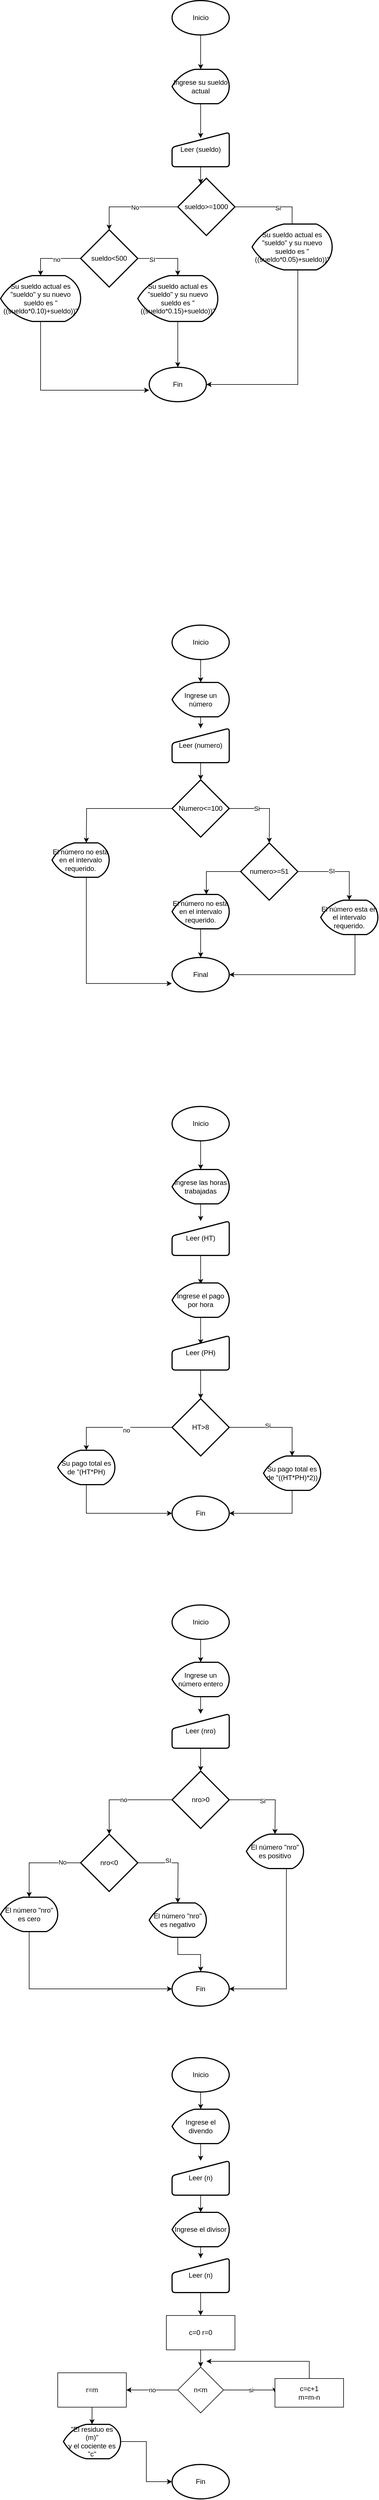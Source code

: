<mxfile version="14.4.2" type="github">
  <diagram id="C5RBs43oDa-KdzZeNtuy" name="Page-1">
    <mxGraphModel dx="1422" dy="794" grid="1" gridSize="10" guides="1" tooltips="1" connect="1" arrows="1" fold="1" page="1" pageScale="1" pageWidth="827" pageHeight="1169" math="0" shadow="0">
      <root>
        <mxCell id="WIyWlLk6GJQsqaUBKTNV-0" />
        <mxCell id="WIyWlLk6GJQsqaUBKTNV-1" parent="WIyWlLk6GJQsqaUBKTNV-0" />
        <mxCell id="yRCSWYa2opuFhmZ3E50P-2" style="edgeStyle=orthogonalEdgeStyle;rounded=0;orthogonalLoop=1;jettySize=auto;html=1;" parent="WIyWlLk6GJQsqaUBKTNV-1" source="yRCSWYa2opuFhmZ3E50P-1" edge="1">
          <mxGeometry relative="1" as="geometry">
            <mxPoint x="400" y="160" as="targetPoint" />
          </mxGeometry>
        </mxCell>
        <mxCell id="yRCSWYa2opuFhmZ3E50P-1" value="Inicio" style="strokeWidth=2;html=1;shape=mxgraph.flowchart.start_1;whiteSpace=wrap;" parent="WIyWlLk6GJQsqaUBKTNV-1" vertex="1">
          <mxGeometry x="350" y="40" width="100" height="60" as="geometry" />
        </mxCell>
        <mxCell id="yRCSWYa2opuFhmZ3E50P-4" style="edgeStyle=orthogonalEdgeStyle;rounded=0;orthogonalLoop=1;jettySize=auto;html=1;" parent="WIyWlLk6GJQsqaUBKTNV-1" source="yRCSWYa2opuFhmZ3E50P-3" edge="1">
          <mxGeometry relative="1" as="geometry">
            <mxPoint x="400" y="280" as="targetPoint" />
          </mxGeometry>
        </mxCell>
        <mxCell id="yRCSWYa2opuFhmZ3E50P-3" value="Ingrese su sueldo actual" style="strokeWidth=2;html=1;shape=mxgraph.flowchart.display;whiteSpace=wrap;" parent="WIyWlLk6GJQsqaUBKTNV-1" vertex="1">
          <mxGeometry x="350" y="160" width="100" height="60" as="geometry" />
        </mxCell>
        <mxCell id="yRCSWYa2opuFhmZ3E50P-6" style="edgeStyle=orthogonalEdgeStyle;rounded=0;orthogonalLoop=1;jettySize=auto;html=1;" parent="WIyWlLk6GJQsqaUBKTNV-1" source="yRCSWYa2opuFhmZ3E50P-5" edge="1">
          <mxGeometry relative="1" as="geometry">
            <mxPoint x="400" y="360" as="targetPoint" />
          </mxGeometry>
        </mxCell>
        <mxCell id="yRCSWYa2opuFhmZ3E50P-5" value="Leer (sueldo)" style="html=1;strokeWidth=2;shape=manualInput;whiteSpace=wrap;rounded=1;size=26;arcSize=11;" parent="WIyWlLk6GJQsqaUBKTNV-1" vertex="1">
          <mxGeometry x="350" y="270" width="100" height="60" as="geometry" />
        </mxCell>
        <mxCell id="yRCSWYa2opuFhmZ3E50P-10" style="edgeStyle=orthogonalEdgeStyle;rounded=0;orthogonalLoop=1;jettySize=auto;html=1;exitX=1;exitY=0.5;exitDx=0;exitDy=0;exitPerimeter=0;" parent="WIyWlLk6GJQsqaUBKTNV-1" source="yRCSWYa2opuFhmZ3E50P-7" edge="1">
          <mxGeometry relative="1" as="geometry">
            <mxPoint x="560" y="440" as="targetPoint" />
            <Array as="points">
              <mxPoint x="560" y="400" />
              <mxPoint x="560" y="440" />
            </Array>
          </mxGeometry>
        </mxCell>
        <mxCell id="yRCSWYa2opuFhmZ3E50P-12" value="Si" style="edgeLabel;html=1;align=center;verticalAlign=middle;resizable=0;points=[];" parent="yRCSWYa2opuFhmZ3E50P-10" vertex="1" connectable="0">
          <mxGeometry x="0.071" y="-2" relative="1" as="geometry">
            <mxPoint as="offset" />
          </mxGeometry>
        </mxCell>
        <mxCell id="yRCSWYa2opuFhmZ3E50P-13" style="edgeStyle=orthogonalEdgeStyle;rounded=0;orthogonalLoop=1;jettySize=auto;html=1;exitX=0;exitY=0.5;exitDx=0;exitDy=0;exitPerimeter=0;" parent="WIyWlLk6GJQsqaUBKTNV-1" source="yRCSWYa2opuFhmZ3E50P-7" edge="1">
          <mxGeometry relative="1" as="geometry">
            <mxPoint x="240" y="440" as="targetPoint" />
            <Array as="points">
              <mxPoint x="240" y="400" />
            </Array>
          </mxGeometry>
        </mxCell>
        <mxCell id="yRCSWYa2opuFhmZ3E50P-14" value="No" style="edgeLabel;html=1;align=center;verticalAlign=middle;resizable=0;points=[];" parent="yRCSWYa2opuFhmZ3E50P-13" vertex="1" connectable="0">
          <mxGeometry x="-0.062" y="1" relative="1" as="geometry">
            <mxPoint as="offset" />
          </mxGeometry>
        </mxCell>
        <mxCell id="yRCSWYa2opuFhmZ3E50P-7" value="sueldo&amp;gt;=1000" style="strokeWidth=2;html=1;shape=mxgraph.flowchart.decision;whiteSpace=wrap;" parent="WIyWlLk6GJQsqaUBKTNV-1" vertex="1">
          <mxGeometry x="360" y="350" width="100" height="100" as="geometry" />
        </mxCell>
        <mxCell id="yRCSWYa2opuFhmZ3E50P-22" style="edgeStyle=orthogonalEdgeStyle;rounded=0;orthogonalLoop=1;jettySize=auto;html=1;entryX=1;entryY=0.5;entryDx=0;entryDy=0;entryPerimeter=0;" parent="WIyWlLk6GJQsqaUBKTNV-1" source="yRCSWYa2opuFhmZ3E50P-11" target="yRCSWYa2opuFhmZ3E50P-23" edge="1">
          <mxGeometry relative="1" as="geometry">
            <mxPoint x="440" y="720" as="targetPoint" />
            <Array as="points">
              <mxPoint x="570" y="710" />
            </Array>
          </mxGeometry>
        </mxCell>
        <mxCell id="yRCSWYa2opuFhmZ3E50P-11" value="Su sueldo actual es &quot;sueldo&quot; y su nuevo sueldo es &quot;((sueldo*0.05)+sueldo))&quot;" style="strokeWidth=2;html=1;shape=mxgraph.flowchart.display;whiteSpace=wrap;" parent="WIyWlLk6GJQsqaUBKTNV-1" vertex="1">
          <mxGeometry x="490" y="430" width="140" height="80" as="geometry" />
        </mxCell>
        <mxCell id="yRCSWYa2opuFhmZ3E50P-16" style="edgeStyle=orthogonalEdgeStyle;rounded=0;orthogonalLoop=1;jettySize=auto;html=1;exitX=1;exitY=0.5;exitDx=0;exitDy=0;exitPerimeter=0;" parent="WIyWlLk6GJQsqaUBKTNV-1" source="yRCSWYa2opuFhmZ3E50P-15" edge="1">
          <mxGeometry relative="1" as="geometry">
            <mxPoint x="360" y="520" as="targetPoint" />
            <Array as="points">
              <mxPoint x="360" y="490" />
            </Array>
          </mxGeometry>
        </mxCell>
        <mxCell id="yRCSWYa2opuFhmZ3E50P-18" value="SI" style="edgeLabel;html=1;align=center;verticalAlign=middle;resizable=0;points=[];" parent="yRCSWYa2opuFhmZ3E50P-16" vertex="1" connectable="0">
          <mxGeometry x="-0.5" y="-2" relative="1" as="geometry">
            <mxPoint as="offset" />
          </mxGeometry>
        </mxCell>
        <mxCell id="yRCSWYa2opuFhmZ3E50P-19" style="edgeStyle=orthogonalEdgeStyle;rounded=0;orthogonalLoop=1;jettySize=auto;html=1;" parent="WIyWlLk6GJQsqaUBKTNV-1" source="yRCSWYa2opuFhmZ3E50P-15" edge="1">
          <mxGeometry relative="1" as="geometry">
            <mxPoint x="120" y="520" as="targetPoint" />
            <Array as="points">
              <mxPoint x="150" y="490" />
              <mxPoint x="150" y="490" />
            </Array>
          </mxGeometry>
        </mxCell>
        <mxCell id="yRCSWYa2opuFhmZ3E50P-20" value="no" style="edgeLabel;html=1;align=center;verticalAlign=middle;resizable=0;points=[];" parent="yRCSWYa2opuFhmZ3E50P-19" vertex="1" connectable="0">
          <mxGeometry x="-0.16" y="2" relative="1" as="geometry">
            <mxPoint as="offset" />
          </mxGeometry>
        </mxCell>
        <mxCell id="yRCSWYa2opuFhmZ3E50P-15" value="sueldo&amp;lt;500" style="strokeWidth=2;html=1;shape=mxgraph.flowchart.decision;whiteSpace=wrap;" parent="WIyWlLk6GJQsqaUBKTNV-1" vertex="1">
          <mxGeometry x="190" y="440" width="100" height="100" as="geometry" />
        </mxCell>
        <mxCell id="yRCSWYa2opuFhmZ3E50P-24" style="edgeStyle=orthogonalEdgeStyle;rounded=0;orthogonalLoop=1;jettySize=auto;html=1;exitX=0.5;exitY=1;exitDx=0;exitDy=0;exitPerimeter=0;entryX=0.5;entryY=0;entryDx=0;entryDy=0;entryPerimeter=0;" parent="WIyWlLk6GJQsqaUBKTNV-1" source="yRCSWYa2opuFhmZ3E50P-17" target="yRCSWYa2opuFhmZ3E50P-23" edge="1">
          <mxGeometry relative="1" as="geometry" />
        </mxCell>
        <mxCell id="yRCSWYa2opuFhmZ3E50P-17" value="Su sueldo actual es &quot;sueldo&quot; y su nuevo sueldo es &quot;((sueldo*0.15)+sueldo))&quot;" style="strokeWidth=2;html=1;shape=mxgraph.flowchart.display;whiteSpace=wrap;" parent="WIyWlLk6GJQsqaUBKTNV-1" vertex="1">
          <mxGeometry x="290" y="520" width="140" height="80" as="geometry" />
        </mxCell>
        <mxCell id="yRCSWYa2opuFhmZ3E50P-25" style="edgeStyle=orthogonalEdgeStyle;rounded=0;orthogonalLoop=1;jettySize=auto;html=1;entryX=0;entryY=0.667;entryDx=0;entryDy=0;entryPerimeter=0;" parent="WIyWlLk6GJQsqaUBKTNV-1" source="yRCSWYa2opuFhmZ3E50P-21" target="yRCSWYa2opuFhmZ3E50P-23" edge="1">
          <mxGeometry relative="1" as="geometry">
            <mxPoint x="120" y="730" as="targetPoint" />
            <Array as="points">
              <mxPoint x="120" y="720" />
            </Array>
          </mxGeometry>
        </mxCell>
        <mxCell id="yRCSWYa2opuFhmZ3E50P-21" value="Su sueldo actual es &quot;sueldo&quot; y su nuevo sueldo es &quot;((sueldo*0.10)+sueldo))&quot;" style="strokeWidth=2;html=1;shape=mxgraph.flowchart.display;whiteSpace=wrap;" parent="WIyWlLk6GJQsqaUBKTNV-1" vertex="1">
          <mxGeometry x="50" y="520" width="140" height="80" as="geometry" />
        </mxCell>
        <mxCell id="yRCSWYa2opuFhmZ3E50P-23" value="Fin" style="strokeWidth=2;html=1;shape=mxgraph.flowchart.start_1;whiteSpace=wrap;" parent="WIyWlLk6GJQsqaUBKTNV-1" vertex="1">
          <mxGeometry x="310" y="680" width="100" height="60" as="geometry" />
        </mxCell>
        <mxCell id="yRCSWYa2opuFhmZ3E50P-28" style="edgeStyle=orthogonalEdgeStyle;rounded=0;orthogonalLoop=1;jettySize=auto;html=1;entryX=0.5;entryY=0;entryDx=0;entryDy=0;entryPerimeter=0;" parent="WIyWlLk6GJQsqaUBKTNV-1" source="yRCSWYa2opuFhmZ3E50P-26" target="yRCSWYa2opuFhmZ3E50P-27" edge="1">
          <mxGeometry relative="1" as="geometry" />
        </mxCell>
        <mxCell id="yRCSWYa2opuFhmZ3E50P-26" value="Inicio" style="strokeWidth=2;html=1;shape=mxgraph.flowchart.start_1;whiteSpace=wrap;" parent="WIyWlLk6GJQsqaUBKTNV-1" vertex="1">
          <mxGeometry x="350" y="1130" width="100" height="60" as="geometry" />
        </mxCell>
        <mxCell id="yRCSWYa2opuFhmZ3E50P-31" style="edgeStyle=orthogonalEdgeStyle;rounded=0;orthogonalLoop=1;jettySize=auto;html=1;" parent="WIyWlLk6GJQsqaUBKTNV-1" source="yRCSWYa2opuFhmZ3E50P-27" target="yRCSWYa2opuFhmZ3E50P-29" edge="1">
          <mxGeometry relative="1" as="geometry" />
        </mxCell>
        <mxCell id="yRCSWYa2opuFhmZ3E50P-27" value="Ingrese un número" style="strokeWidth=2;html=1;shape=mxgraph.flowchart.display;whiteSpace=wrap;" parent="WIyWlLk6GJQsqaUBKTNV-1" vertex="1">
          <mxGeometry x="350" y="1230" width="100" height="60" as="geometry" />
        </mxCell>
        <mxCell id="yRCSWYa2opuFhmZ3E50P-32" style="edgeStyle=orthogonalEdgeStyle;rounded=0;orthogonalLoop=1;jettySize=auto;html=1;" parent="WIyWlLk6GJQsqaUBKTNV-1" source="yRCSWYa2opuFhmZ3E50P-29" edge="1">
          <mxGeometry relative="1" as="geometry">
            <mxPoint x="400" y="1400" as="targetPoint" />
          </mxGeometry>
        </mxCell>
        <mxCell id="yRCSWYa2opuFhmZ3E50P-29" value="Leer (numero)" style="html=1;strokeWidth=2;shape=manualInput;whiteSpace=wrap;rounded=1;size=26;arcSize=11;" parent="WIyWlLk6GJQsqaUBKTNV-1" vertex="1">
          <mxGeometry x="350" y="1310" width="100" height="60" as="geometry" />
        </mxCell>
        <mxCell id="yRCSWYa2opuFhmZ3E50P-34" style="edgeStyle=orthogonalEdgeStyle;rounded=0;orthogonalLoop=1;jettySize=auto;html=1;exitX=1;exitY=0.5;exitDx=0;exitDy=0;exitPerimeter=0;" parent="WIyWlLk6GJQsqaUBKTNV-1" source="yRCSWYa2opuFhmZ3E50P-33" edge="1">
          <mxGeometry relative="1" as="geometry">
            <mxPoint x="520" y="1510" as="targetPoint" />
          </mxGeometry>
        </mxCell>
        <mxCell id="yRCSWYa2opuFhmZ3E50P-37" value="Si" style="edgeLabel;html=1;align=center;verticalAlign=middle;resizable=0;points=[];" parent="yRCSWYa2opuFhmZ3E50P-34" vertex="1" connectable="0">
          <mxGeometry x="-0.286" relative="1" as="geometry">
            <mxPoint x="1" as="offset" />
          </mxGeometry>
        </mxCell>
        <mxCell id="yRCSWYa2opuFhmZ3E50P-40" style="edgeStyle=orthogonalEdgeStyle;rounded=0;orthogonalLoop=1;jettySize=auto;html=1;" parent="WIyWlLk6GJQsqaUBKTNV-1" source="yRCSWYa2opuFhmZ3E50P-33" edge="1">
          <mxGeometry relative="1" as="geometry">
            <mxPoint x="200" y="1510" as="targetPoint" />
          </mxGeometry>
        </mxCell>
        <mxCell id="yRCSWYa2opuFhmZ3E50P-33" value="Numero&amp;lt;=100" style="strokeWidth=2;html=1;shape=mxgraph.flowchart.decision;whiteSpace=wrap;" parent="WIyWlLk6GJQsqaUBKTNV-1" vertex="1">
          <mxGeometry x="350" y="1400" width="100" height="100" as="geometry" />
        </mxCell>
        <mxCell id="yRCSWYa2opuFhmZ3E50P-38" style="edgeStyle=orthogonalEdgeStyle;rounded=0;orthogonalLoop=1;jettySize=auto;html=1;" parent="WIyWlLk6GJQsqaUBKTNV-1" source="yRCSWYa2opuFhmZ3E50P-36" edge="1">
          <mxGeometry relative="1" as="geometry">
            <mxPoint x="660" y="1610" as="targetPoint" />
            <Array as="points">
              <mxPoint x="660" y="1560" />
            </Array>
          </mxGeometry>
        </mxCell>
        <mxCell id="yRCSWYa2opuFhmZ3E50P-42" value="SI" style="edgeLabel;html=1;align=center;verticalAlign=middle;resizable=0;points=[];" parent="yRCSWYa2opuFhmZ3E50P-38" vertex="1" connectable="0">
          <mxGeometry x="-0.169" y="1" relative="1" as="geometry">
            <mxPoint x="1" as="offset" />
          </mxGeometry>
        </mxCell>
        <mxCell id="yRCSWYa2opuFhmZ3E50P-39" style="edgeStyle=orthogonalEdgeStyle;rounded=0;orthogonalLoop=1;jettySize=auto;html=1;" parent="WIyWlLk6GJQsqaUBKTNV-1" source="yRCSWYa2opuFhmZ3E50P-36" edge="1">
          <mxGeometry relative="1" as="geometry">
            <mxPoint x="410" y="1600" as="targetPoint" />
            <Array as="points">
              <mxPoint x="410" y="1560" />
            </Array>
          </mxGeometry>
        </mxCell>
        <mxCell id="yRCSWYa2opuFhmZ3E50P-36" value="numero&amp;gt;=51" style="strokeWidth=2;html=1;shape=mxgraph.flowchart.decision;whiteSpace=wrap;direction=south;" parent="WIyWlLk6GJQsqaUBKTNV-1" vertex="1">
          <mxGeometry x="470" y="1510" width="100" height="100" as="geometry" />
        </mxCell>
        <mxCell id="yRCSWYa2opuFhmZ3E50P-46" style="edgeStyle=orthogonalEdgeStyle;rounded=0;orthogonalLoop=1;jettySize=auto;html=1;entryX=-0.006;entryY=0.757;entryDx=0;entryDy=0;entryPerimeter=0;" parent="WIyWlLk6GJQsqaUBKTNV-1" source="yRCSWYa2opuFhmZ3E50P-41" target="yRCSWYa2opuFhmZ3E50P-45" edge="1">
          <mxGeometry relative="1" as="geometry">
            <Array as="points">
              <mxPoint x="200" y="1755" />
            </Array>
          </mxGeometry>
        </mxCell>
        <mxCell id="yRCSWYa2opuFhmZ3E50P-41" value="El número no esta en el intervalo requerido." style="strokeWidth=2;html=1;shape=mxgraph.flowchart.display;whiteSpace=wrap;" parent="WIyWlLk6GJQsqaUBKTNV-1" vertex="1">
          <mxGeometry x="140" y="1510" width="100" height="60" as="geometry" />
        </mxCell>
        <mxCell id="yRCSWYa2opuFhmZ3E50P-47" style="edgeStyle=orthogonalEdgeStyle;rounded=0;orthogonalLoop=1;jettySize=auto;html=1;entryX=0.5;entryY=0;entryDx=0;entryDy=0;entryPerimeter=0;" parent="WIyWlLk6GJQsqaUBKTNV-1" source="yRCSWYa2opuFhmZ3E50P-43" target="yRCSWYa2opuFhmZ3E50P-45" edge="1">
          <mxGeometry relative="1" as="geometry" />
        </mxCell>
        <mxCell id="yRCSWYa2opuFhmZ3E50P-43" value="El número no esta en el intervalo requerido." style="strokeWidth=2;html=1;shape=mxgraph.flowchart.display;whiteSpace=wrap;" parent="WIyWlLk6GJQsqaUBKTNV-1" vertex="1">
          <mxGeometry x="350" y="1600" width="100" height="60" as="geometry" />
        </mxCell>
        <mxCell id="yRCSWYa2opuFhmZ3E50P-48" style="edgeStyle=orthogonalEdgeStyle;rounded=0;orthogonalLoop=1;jettySize=auto;html=1;entryX=1;entryY=0.5;entryDx=0;entryDy=0;entryPerimeter=0;" parent="WIyWlLk6GJQsqaUBKTNV-1" source="yRCSWYa2opuFhmZ3E50P-44" target="yRCSWYa2opuFhmZ3E50P-45" edge="1">
          <mxGeometry relative="1" as="geometry">
            <mxPoint x="660" y="1770" as="targetPoint" />
            <Array as="points">
              <mxPoint x="670" y="1740" />
            </Array>
          </mxGeometry>
        </mxCell>
        <mxCell id="yRCSWYa2opuFhmZ3E50P-44" value="El número esta en el intervalo requerido." style="strokeWidth=2;html=1;shape=mxgraph.flowchart.display;whiteSpace=wrap;" parent="WIyWlLk6GJQsqaUBKTNV-1" vertex="1">
          <mxGeometry x="610" y="1610" width="100" height="60" as="geometry" />
        </mxCell>
        <mxCell id="yRCSWYa2opuFhmZ3E50P-45" value="Final&lt;br&gt;" style="strokeWidth=2;html=1;shape=mxgraph.flowchart.start_1;whiteSpace=wrap;" parent="WIyWlLk6GJQsqaUBKTNV-1" vertex="1">
          <mxGeometry x="350" y="1710" width="100" height="60" as="geometry" />
        </mxCell>
        <mxCell id="yRCSWYa2opuFhmZ3E50P-50" style="edgeStyle=orthogonalEdgeStyle;rounded=0;orthogonalLoop=1;jettySize=auto;html=1;" parent="WIyWlLk6GJQsqaUBKTNV-1" source="yRCSWYa2opuFhmZ3E50P-49" edge="1">
          <mxGeometry relative="1" as="geometry">
            <mxPoint x="400" y="2080" as="targetPoint" />
          </mxGeometry>
        </mxCell>
        <mxCell id="yRCSWYa2opuFhmZ3E50P-49" value="Inicio" style="strokeWidth=2;html=1;shape=mxgraph.flowchart.start_1;whiteSpace=wrap;" parent="WIyWlLk6GJQsqaUBKTNV-1" vertex="1">
          <mxGeometry x="350" y="1970" width="100" height="60" as="geometry" />
        </mxCell>
        <mxCell id="yRCSWYa2opuFhmZ3E50P-53" style="edgeStyle=orthogonalEdgeStyle;rounded=0;orthogonalLoop=1;jettySize=auto;html=1;" parent="WIyWlLk6GJQsqaUBKTNV-1" source="yRCSWYa2opuFhmZ3E50P-51" target="yRCSWYa2opuFhmZ3E50P-52" edge="1">
          <mxGeometry relative="1" as="geometry" />
        </mxCell>
        <mxCell id="yRCSWYa2opuFhmZ3E50P-51" value="Ingrese las horas trabajadas" style="strokeWidth=2;html=1;shape=mxgraph.flowchart.display;whiteSpace=wrap;" parent="WIyWlLk6GJQsqaUBKTNV-1" vertex="1">
          <mxGeometry x="350" y="2080" width="100" height="60" as="geometry" />
        </mxCell>
        <mxCell id="yRCSWYa2opuFhmZ3E50P-55" style="edgeStyle=orthogonalEdgeStyle;rounded=0;orthogonalLoop=1;jettySize=auto;html=1;" parent="WIyWlLk6GJQsqaUBKTNV-1" source="yRCSWYa2opuFhmZ3E50P-52" edge="1">
          <mxGeometry relative="1" as="geometry">
            <mxPoint x="400" y="2280" as="targetPoint" />
          </mxGeometry>
        </mxCell>
        <mxCell id="yRCSWYa2opuFhmZ3E50P-52" value="Leer (HT)" style="html=1;strokeWidth=2;shape=manualInput;whiteSpace=wrap;rounded=1;size=26;arcSize=11;" parent="WIyWlLk6GJQsqaUBKTNV-1" vertex="1">
          <mxGeometry x="350" y="2170" width="100" height="60" as="geometry" />
        </mxCell>
        <mxCell id="yRCSWYa2opuFhmZ3E50P-64" style="edgeStyle=orthogonalEdgeStyle;rounded=0;orthogonalLoop=1;jettySize=auto;html=1;entryX=0.5;entryY=0;entryDx=0;entryDy=0;entryPerimeter=0;" parent="WIyWlLk6GJQsqaUBKTNV-1" source="yRCSWYa2opuFhmZ3E50P-54" target="yRCSWYa2opuFhmZ3E50P-59" edge="1">
          <mxGeometry relative="1" as="geometry">
            <Array as="points">
              <mxPoint x="560" y="2530" />
            </Array>
          </mxGeometry>
        </mxCell>
        <mxCell id="yRCSWYa2opuFhmZ3E50P-65" value="Si" style="edgeLabel;html=1;align=center;verticalAlign=middle;resizable=0;points=[];" parent="yRCSWYa2opuFhmZ3E50P-64" vertex="1" connectable="0">
          <mxGeometry x="-0.163" y="3" relative="1" as="geometry">
            <mxPoint as="offset" />
          </mxGeometry>
        </mxCell>
        <mxCell id="yRCSWYa2opuFhmZ3E50P-66" style="edgeStyle=orthogonalEdgeStyle;rounded=0;orthogonalLoop=1;jettySize=auto;html=1;" parent="WIyWlLk6GJQsqaUBKTNV-1" source="yRCSWYa2opuFhmZ3E50P-54" edge="1">
          <mxGeometry relative="1" as="geometry">
            <mxPoint x="200" y="2570" as="targetPoint" />
            <Array as="points">
              <mxPoint x="200" y="2530" />
            </Array>
          </mxGeometry>
        </mxCell>
        <mxCell id="yRCSWYa2opuFhmZ3E50P-67" value="no" style="edgeLabel;html=1;align=center;verticalAlign=middle;resizable=0;points=[];" parent="yRCSWYa2opuFhmZ3E50P-66" vertex="1" connectable="0">
          <mxGeometry x="-0.154" y="5" relative="1" as="geometry">
            <mxPoint as="offset" />
          </mxGeometry>
        </mxCell>
        <mxCell id="yRCSWYa2opuFhmZ3E50P-54" value="HT&amp;gt;8" style="strokeWidth=2;html=1;shape=mxgraph.flowchart.decision;whiteSpace=wrap;" parent="WIyWlLk6GJQsqaUBKTNV-1" vertex="1">
          <mxGeometry x="350" y="2480" width="100" height="100" as="geometry" />
        </mxCell>
        <mxCell id="yRCSWYa2opuFhmZ3E50P-71" style="edgeStyle=orthogonalEdgeStyle;rounded=0;orthogonalLoop=1;jettySize=auto;html=1;entryX=1;entryY=0.5;entryDx=0;entryDy=0;entryPerimeter=0;" parent="WIyWlLk6GJQsqaUBKTNV-1" source="yRCSWYa2opuFhmZ3E50P-59" target="yRCSWYa2opuFhmZ3E50P-69" edge="1">
          <mxGeometry relative="1" as="geometry">
            <Array as="points">
              <mxPoint x="560" y="2680" />
            </Array>
          </mxGeometry>
        </mxCell>
        <mxCell id="yRCSWYa2opuFhmZ3E50P-59" value="Su pago total es de &quot;((HT*PH)*2))" style="strokeWidth=2;html=1;shape=mxgraph.flowchart.display;whiteSpace=wrap;" parent="WIyWlLk6GJQsqaUBKTNV-1" vertex="1">
          <mxGeometry x="510" y="2580" width="100" height="60" as="geometry" />
        </mxCell>
        <mxCell id="yRCSWYa2opuFhmZ3E50P-62" style="edgeStyle=orthogonalEdgeStyle;rounded=0;orthogonalLoop=1;jettySize=auto;html=1;entryX=0.5;entryY=0.25;entryDx=0;entryDy=0;entryPerimeter=0;" parent="WIyWlLk6GJQsqaUBKTNV-1" source="yRCSWYa2opuFhmZ3E50P-60" target="yRCSWYa2opuFhmZ3E50P-61" edge="1">
          <mxGeometry relative="1" as="geometry" />
        </mxCell>
        <mxCell id="yRCSWYa2opuFhmZ3E50P-60" value="Ingrese el pago por hora" style="strokeWidth=2;html=1;shape=mxgraph.flowchart.display;whiteSpace=wrap;" parent="WIyWlLk6GJQsqaUBKTNV-1" vertex="1">
          <mxGeometry x="350" y="2278" width="100" height="60" as="geometry" />
        </mxCell>
        <mxCell id="yRCSWYa2opuFhmZ3E50P-63" style="edgeStyle=orthogonalEdgeStyle;rounded=0;orthogonalLoop=1;jettySize=auto;html=1;entryX=0.5;entryY=0;entryDx=0;entryDy=0;entryPerimeter=0;" parent="WIyWlLk6GJQsqaUBKTNV-1" source="yRCSWYa2opuFhmZ3E50P-61" target="yRCSWYa2opuFhmZ3E50P-54" edge="1">
          <mxGeometry relative="1" as="geometry" />
        </mxCell>
        <mxCell id="yRCSWYa2opuFhmZ3E50P-61" value="Leer (PH)" style="html=1;strokeWidth=2;shape=manualInput;whiteSpace=wrap;rounded=1;size=26;arcSize=11;" parent="WIyWlLk6GJQsqaUBKTNV-1" vertex="1">
          <mxGeometry x="350" y="2370" width="100" height="60" as="geometry" />
        </mxCell>
        <mxCell id="yRCSWYa2opuFhmZ3E50P-70" style="edgeStyle=orthogonalEdgeStyle;rounded=0;orthogonalLoop=1;jettySize=auto;html=1;entryX=0;entryY=0.5;entryDx=0;entryDy=0;entryPerimeter=0;" parent="WIyWlLk6GJQsqaUBKTNV-1" source="yRCSWYa2opuFhmZ3E50P-68" target="yRCSWYa2opuFhmZ3E50P-69" edge="1">
          <mxGeometry relative="1" as="geometry">
            <Array as="points">
              <mxPoint x="200" y="2680" />
            </Array>
          </mxGeometry>
        </mxCell>
        <mxCell id="yRCSWYa2opuFhmZ3E50P-68" value="Su pago total es de &quot;(HT*PH)" style="strokeWidth=2;html=1;shape=mxgraph.flowchart.display;whiteSpace=wrap;" parent="WIyWlLk6GJQsqaUBKTNV-1" vertex="1">
          <mxGeometry x="150" y="2570" width="100" height="60" as="geometry" />
        </mxCell>
        <mxCell id="yRCSWYa2opuFhmZ3E50P-69" value="Fin" style="strokeWidth=2;html=1;shape=mxgraph.flowchart.start_1;whiteSpace=wrap;" parent="WIyWlLk6GJQsqaUBKTNV-1" vertex="1">
          <mxGeometry x="350" y="2650" width="100" height="60" as="geometry" />
        </mxCell>
        <mxCell id="-xz1kSJmLPv7WIBnpQw2-2" style="edgeStyle=orthogonalEdgeStyle;rounded=0;orthogonalLoop=1;jettySize=auto;html=1;" parent="WIyWlLk6GJQsqaUBKTNV-1" source="-xz1kSJmLPv7WIBnpQw2-0" edge="1">
          <mxGeometry relative="1" as="geometry">
            <mxPoint x="400" y="2940" as="targetPoint" />
          </mxGeometry>
        </mxCell>
        <mxCell id="-xz1kSJmLPv7WIBnpQw2-0" value="Inicio" style="strokeWidth=2;html=1;shape=mxgraph.flowchart.start_1;whiteSpace=wrap;" parent="WIyWlLk6GJQsqaUBKTNV-1" vertex="1">
          <mxGeometry x="350" y="2840" width="100" height="60" as="geometry" />
        </mxCell>
        <mxCell id="-xz1kSJmLPv7WIBnpQw2-4" style="edgeStyle=orthogonalEdgeStyle;rounded=0;orthogonalLoop=1;jettySize=auto;html=1;" parent="WIyWlLk6GJQsqaUBKTNV-1" source="-xz1kSJmLPv7WIBnpQw2-1" target="-xz1kSJmLPv7WIBnpQw2-3" edge="1">
          <mxGeometry relative="1" as="geometry" />
        </mxCell>
        <mxCell id="-xz1kSJmLPv7WIBnpQw2-1" value="Ingrese un número entero" style="strokeWidth=2;html=1;shape=mxgraph.flowchart.display;whiteSpace=wrap;" parent="WIyWlLk6GJQsqaUBKTNV-1" vertex="1">
          <mxGeometry x="350" y="2940" width="100" height="60" as="geometry" />
        </mxCell>
        <mxCell id="-xz1kSJmLPv7WIBnpQw2-5" style="edgeStyle=orthogonalEdgeStyle;rounded=0;orthogonalLoop=1;jettySize=auto;html=1;" parent="WIyWlLk6GJQsqaUBKTNV-1" source="-xz1kSJmLPv7WIBnpQw2-3" edge="1">
          <mxGeometry relative="1" as="geometry">
            <mxPoint x="400" y="3130" as="targetPoint" />
          </mxGeometry>
        </mxCell>
        <mxCell id="-xz1kSJmLPv7WIBnpQw2-3" value="Leer (nro)" style="html=1;strokeWidth=2;shape=manualInput;whiteSpace=wrap;rounded=1;size=26;arcSize=11;" parent="WIyWlLk6GJQsqaUBKTNV-1" vertex="1">
          <mxGeometry x="350" y="3030" width="100" height="60" as="geometry" />
        </mxCell>
        <mxCell id="-xz1kSJmLPv7WIBnpQw2-7" style="edgeStyle=orthogonalEdgeStyle;rounded=0;orthogonalLoop=1;jettySize=auto;html=1;" parent="WIyWlLk6GJQsqaUBKTNV-1" source="-xz1kSJmLPv7WIBnpQw2-6" edge="1">
          <mxGeometry relative="1" as="geometry">
            <mxPoint x="530" y="3240" as="targetPoint" />
          </mxGeometry>
        </mxCell>
        <mxCell id="-xz1kSJmLPv7WIBnpQw2-11" value="Si" style="edgeLabel;html=1;align=center;verticalAlign=middle;resizable=0;points=[];" parent="-xz1kSJmLPv7WIBnpQw2-7" vertex="1" connectable="0">
          <mxGeometry x="-0.171" y="-2" relative="1" as="geometry">
            <mxPoint as="offset" />
          </mxGeometry>
        </mxCell>
        <mxCell id="-xz1kSJmLPv7WIBnpQw2-9" value="no" style="edgeStyle=orthogonalEdgeStyle;rounded=0;orthogonalLoop=1;jettySize=auto;html=1;" parent="WIyWlLk6GJQsqaUBKTNV-1" source="-xz1kSJmLPv7WIBnpQw2-6" edge="1">
          <mxGeometry relative="1" as="geometry">
            <mxPoint x="240" y="3240" as="targetPoint" />
            <Array as="points">
              <mxPoint x="240" y="3180" />
            </Array>
          </mxGeometry>
        </mxCell>
        <mxCell id="-xz1kSJmLPv7WIBnpQw2-6" value="nro&amp;gt;0" style="strokeWidth=2;html=1;shape=mxgraph.flowchart.decision;whiteSpace=wrap;" parent="WIyWlLk6GJQsqaUBKTNV-1" vertex="1">
          <mxGeometry x="350" y="3130" width="100" height="100" as="geometry" />
        </mxCell>
        <mxCell id="-xz1kSJmLPv7WIBnpQw2-21" style="edgeStyle=orthogonalEdgeStyle;rounded=0;orthogonalLoop=1;jettySize=auto;html=1;entryX=1;entryY=0.5;entryDx=0;entryDy=0;entryPerimeter=0;" parent="WIyWlLk6GJQsqaUBKTNV-1" source="-xz1kSJmLPv7WIBnpQw2-8" target="-xz1kSJmLPv7WIBnpQw2-18" edge="1">
          <mxGeometry relative="1" as="geometry">
            <Array as="points">
              <mxPoint x="550" y="3510" />
            </Array>
          </mxGeometry>
        </mxCell>
        <mxCell id="-xz1kSJmLPv7WIBnpQw2-8" value="El número &quot;nro&quot; es positivo" style="strokeWidth=2;html=1;shape=mxgraph.flowchart.display;whiteSpace=wrap;" parent="WIyWlLk6GJQsqaUBKTNV-1" vertex="1">
          <mxGeometry x="480" y="3240" width="100" height="60" as="geometry" />
        </mxCell>
        <mxCell id="-xz1kSJmLPv7WIBnpQw2-14" style="edgeStyle=orthogonalEdgeStyle;rounded=0;orthogonalLoop=1;jettySize=auto;html=1;" parent="WIyWlLk6GJQsqaUBKTNV-1" source="-xz1kSJmLPv7WIBnpQw2-13" edge="1">
          <mxGeometry relative="1" as="geometry">
            <mxPoint x="100" y="3350" as="targetPoint" />
            <Array as="points">
              <mxPoint x="100" y="3290" />
              <mxPoint x="100" y="3350" />
            </Array>
          </mxGeometry>
        </mxCell>
        <mxCell id="-xz1kSJmLPv7WIBnpQw2-23" value="No" style="edgeLabel;html=1;align=center;verticalAlign=middle;resizable=0;points=[];" parent="-xz1kSJmLPv7WIBnpQw2-14" vertex="1" connectable="0">
          <mxGeometry x="-0.573" y="-1" relative="1" as="geometry">
            <mxPoint as="offset" />
          </mxGeometry>
        </mxCell>
        <mxCell id="-xz1kSJmLPv7WIBnpQw2-15" style="edgeStyle=orthogonalEdgeStyle;rounded=0;orthogonalLoop=1;jettySize=auto;html=1;exitX=1;exitY=0.5;exitDx=0;exitDy=0;exitPerimeter=0;" parent="WIyWlLk6GJQsqaUBKTNV-1" source="-xz1kSJmLPv7WIBnpQw2-13" edge="1">
          <mxGeometry relative="1" as="geometry">
            <mxPoint x="360" y="3360" as="targetPoint" />
          </mxGeometry>
        </mxCell>
        <mxCell id="-xz1kSJmLPv7WIBnpQw2-22" value="SI" style="edgeLabel;html=1;align=center;verticalAlign=middle;resizable=0;points=[];" parent="-xz1kSJmLPv7WIBnpQw2-15" vertex="1" connectable="0">
          <mxGeometry x="-0.243" y="4" relative="1" as="geometry">
            <mxPoint as="offset" />
          </mxGeometry>
        </mxCell>
        <mxCell id="-xz1kSJmLPv7WIBnpQw2-13" value="nro&amp;lt;0" style="strokeWidth=2;html=1;shape=mxgraph.flowchart.decision;whiteSpace=wrap;" parent="WIyWlLk6GJQsqaUBKTNV-1" vertex="1">
          <mxGeometry x="190" y="3240" width="100" height="100" as="geometry" />
        </mxCell>
        <mxCell id="-xz1kSJmLPv7WIBnpQw2-20" style="edgeStyle=orthogonalEdgeStyle;rounded=0;orthogonalLoop=1;jettySize=auto;html=1;entryX=0.5;entryY=0;entryDx=0;entryDy=0;entryPerimeter=0;" parent="WIyWlLk6GJQsqaUBKTNV-1" source="-xz1kSJmLPv7WIBnpQw2-16" target="-xz1kSJmLPv7WIBnpQw2-18" edge="1">
          <mxGeometry relative="1" as="geometry" />
        </mxCell>
        <mxCell id="-xz1kSJmLPv7WIBnpQw2-16" value="El número &quot;nro&quot; es negativo" style="strokeWidth=2;html=1;shape=mxgraph.flowchart.display;whiteSpace=wrap;" parent="WIyWlLk6GJQsqaUBKTNV-1" vertex="1">
          <mxGeometry x="310" y="3360" width="100" height="60" as="geometry" />
        </mxCell>
        <mxCell id="-xz1kSJmLPv7WIBnpQw2-19" style="edgeStyle=orthogonalEdgeStyle;rounded=0;orthogonalLoop=1;jettySize=auto;html=1;entryX=0;entryY=0.5;entryDx=0;entryDy=0;entryPerimeter=0;" parent="WIyWlLk6GJQsqaUBKTNV-1" source="-xz1kSJmLPv7WIBnpQw2-17" target="-xz1kSJmLPv7WIBnpQw2-18" edge="1">
          <mxGeometry relative="1" as="geometry">
            <Array as="points">
              <mxPoint x="100" y="3510" />
            </Array>
          </mxGeometry>
        </mxCell>
        <mxCell id="-xz1kSJmLPv7WIBnpQw2-17" value="El número &quot;nro&quot; es cero" style="strokeWidth=2;html=1;shape=mxgraph.flowchart.display;whiteSpace=wrap;" parent="WIyWlLk6GJQsqaUBKTNV-1" vertex="1">
          <mxGeometry x="50" y="3350" width="100" height="60" as="geometry" />
        </mxCell>
        <mxCell id="-xz1kSJmLPv7WIBnpQw2-18" value="Fin" style="strokeWidth=2;html=1;shape=mxgraph.flowchart.start_1;whiteSpace=wrap;" parent="WIyWlLk6GJQsqaUBKTNV-1" vertex="1">
          <mxGeometry x="350" y="3480" width="100" height="60" as="geometry" />
        </mxCell>
        <mxCell id="RTDus_DdXffS5VpqBdTw-3" style="edgeStyle=orthogonalEdgeStyle;rounded=0;orthogonalLoop=1;jettySize=auto;html=1;" edge="1" parent="WIyWlLk6GJQsqaUBKTNV-1" source="RTDus_DdXffS5VpqBdTw-0" target="RTDus_DdXffS5VpqBdTw-1">
          <mxGeometry relative="1" as="geometry" />
        </mxCell>
        <mxCell id="RTDus_DdXffS5VpqBdTw-0" value="Inicio" style="strokeWidth=2;html=1;shape=mxgraph.flowchart.start_1;whiteSpace=wrap;" vertex="1" parent="WIyWlLk6GJQsqaUBKTNV-1">
          <mxGeometry x="350" y="3630" width="100" height="60" as="geometry" />
        </mxCell>
        <mxCell id="RTDus_DdXffS5VpqBdTw-4" style="edgeStyle=orthogonalEdgeStyle;rounded=0;orthogonalLoop=1;jettySize=auto;html=1;" edge="1" parent="WIyWlLk6GJQsqaUBKTNV-1" source="RTDus_DdXffS5VpqBdTw-1" target="RTDus_DdXffS5VpqBdTw-2">
          <mxGeometry relative="1" as="geometry" />
        </mxCell>
        <mxCell id="RTDus_DdXffS5VpqBdTw-1" value="Ingrese el divendo" style="strokeWidth=2;html=1;shape=mxgraph.flowchart.display;whiteSpace=wrap;" vertex="1" parent="WIyWlLk6GJQsqaUBKTNV-1">
          <mxGeometry x="350" y="3720" width="100" height="60" as="geometry" />
        </mxCell>
        <mxCell id="RTDus_DdXffS5VpqBdTw-5" style="edgeStyle=orthogonalEdgeStyle;rounded=0;orthogonalLoop=1;jettySize=auto;html=1;" edge="1" parent="WIyWlLk6GJQsqaUBKTNV-1" source="RTDus_DdXffS5VpqBdTw-2">
          <mxGeometry relative="1" as="geometry">
            <mxPoint x="400" y="3900" as="targetPoint" />
          </mxGeometry>
        </mxCell>
        <mxCell id="RTDus_DdXffS5VpqBdTw-2" value="Leer (n)" style="html=1;strokeWidth=2;shape=manualInput;whiteSpace=wrap;rounded=1;size=26;arcSize=11;" vertex="1" parent="WIyWlLk6GJQsqaUBKTNV-1">
          <mxGeometry x="350" y="3810" width="100" height="60" as="geometry" />
        </mxCell>
        <mxCell id="RTDus_DdXffS5VpqBdTw-8" style="edgeStyle=orthogonalEdgeStyle;rounded=0;orthogonalLoop=1;jettySize=auto;html=1;" edge="1" parent="WIyWlLk6GJQsqaUBKTNV-1" source="RTDus_DdXffS5VpqBdTw-6" target="RTDus_DdXffS5VpqBdTw-7">
          <mxGeometry relative="1" as="geometry" />
        </mxCell>
        <mxCell id="RTDus_DdXffS5VpqBdTw-6" value="Ingrese el divisor" style="strokeWidth=2;html=1;shape=mxgraph.flowchart.display;whiteSpace=wrap;" vertex="1" parent="WIyWlLk6GJQsqaUBKTNV-1">
          <mxGeometry x="350" y="3900" width="100" height="60" as="geometry" />
        </mxCell>
        <mxCell id="RTDus_DdXffS5VpqBdTw-10" style="edgeStyle=orthogonalEdgeStyle;rounded=0;orthogonalLoop=1;jettySize=auto;html=1;" edge="1" parent="WIyWlLk6GJQsqaUBKTNV-1" source="RTDus_DdXffS5VpqBdTw-7" target="RTDus_DdXffS5VpqBdTw-9">
          <mxGeometry relative="1" as="geometry" />
        </mxCell>
        <mxCell id="RTDus_DdXffS5VpqBdTw-7" value="Leer (n)" style="html=1;strokeWidth=2;shape=manualInput;whiteSpace=wrap;rounded=1;size=26;arcSize=11;" vertex="1" parent="WIyWlLk6GJQsqaUBKTNV-1">
          <mxGeometry x="350" y="3980" width="100" height="60" as="geometry" />
        </mxCell>
        <mxCell id="RTDus_DdXffS5VpqBdTw-12" style="edgeStyle=orthogonalEdgeStyle;rounded=0;orthogonalLoop=1;jettySize=auto;html=1;" edge="1" parent="WIyWlLk6GJQsqaUBKTNV-1" source="RTDus_DdXffS5VpqBdTw-9" target="RTDus_DdXffS5VpqBdTw-11">
          <mxGeometry relative="1" as="geometry" />
        </mxCell>
        <mxCell id="RTDus_DdXffS5VpqBdTw-9" value="c=0 r=0" style="rounded=0;whiteSpace=wrap;html=1;" vertex="1" parent="WIyWlLk6GJQsqaUBKTNV-1">
          <mxGeometry x="340" y="4080" width="120" height="60" as="geometry" />
        </mxCell>
        <mxCell id="RTDus_DdXffS5VpqBdTw-14" value="si" style="edgeStyle=orthogonalEdgeStyle;rounded=0;orthogonalLoop=1;jettySize=auto;html=1;entryX=0;entryY=0.5;entryDx=0;entryDy=0;" edge="1" parent="WIyWlLk6GJQsqaUBKTNV-1" source="RTDus_DdXffS5VpqBdTw-11" target="RTDus_DdXffS5VpqBdTw-13">
          <mxGeometry relative="1" as="geometry">
            <Array as="points">
              <mxPoint x="460" y="4210" />
              <mxPoint x="460" y="4210" />
            </Array>
          </mxGeometry>
        </mxCell>
        <mxCell id="RTDus_DdXffS5VpqBdTw-16" value="no" style="edgeStyle=orthogonalEdgeStyle;rounded=0;orthogonalLoop=1;jettySize=auto;html=1;" edge="1" parent="WIyWlLk6GJQsqaUBKTNV-1" source="RTDus_DdXffS5VpqBdTw-11">
          <mxGeometry relative="1" as="geometry">
            <mxPoint x="270" y="4210" as="targetPoint" />
          </mxGeometry>
        </mxCell>
        <mxCell id="RTDus_DdXffS5VpqBdTw-11" value="n&amp;lt;m" style="rhombus;whiteSpace=wrap;html=1;" vertex="1" parent="WIyWlLk6GJQsqaUBKTNV-1">
          <mxGeometry x="360" y="4170" width="80" height="80" as="geometry" />
        </mxCell>
        <mxCell id="RTDus_DdXffS5VpqBdTw-15" style="edgeStyle=orthogonalEdgeStyle;rounded=0;orthogonalLoop=1;jettySize=auto;html=1;" edge="1" parent="WIyWlLk6GJQsqaUBKTNV-1" source="RTDus_DdXffS5VpqBdTw-13">
          <mxGeometry relative="1" as="geometry">
            <mxPoint x="410" y="4160" as="targetPoint" />
            <Array as="points">
              <mxPoint x="590" y="4160" />
            </Array>
          </mxGeometry>
        </mxCell>
        <mxCell id="RTDus_DdXffS5VpqBdTw-13" value="c=c+1&lt;br&gt;m=m-n" style="rounded=0;whiteSpace=wrap;html=1;" vertex="1" parent="WIyWlLk6GJQsqaUBKTNV-1">
          <mxGeometry x="530" y="4190" width="120" height="50" as="geometry" />
        </mxCell>
        <mxCell id="RTDus_DdXffS5VpqBdTw-20" style="edgeStyle=orthogonalEdgeStyle;rounded=0;orthogonalLoop=1;jettySize=auto;html=1;entryX=0.5;entryY=0;entryDx=0;entryDy=0;entryPerimeter=0;" edge="1" parent="WIyWlLk6GJQsqaUBKTNV-1" source="RTDus_DdXffS5VpqBdTw-18" target="RTDus_DdXffS5VpqBdTw-19">
          <mxGeometry relative="1" as="geometry" />
        </mxCell>
        <mxCell id="RTDus_DdXffS5VpqBdTw-18" value="r=m" style="rounded=0;whiteSpace=wrap;html=1;" vertex="1" parent="WIyWlLk6GJQsqaUBKTNV-1">
          <mxGeometry x="150" y="4180" width="120" height="60" as="geometry" />
        </mxCell>
        <mxCell id="RTDus_DdXffS5VpqBdTw-22" style="edgeStyle=orthogonalEdgeStyle;rounded=0;orthogonalLoop=1;jettySize=auto;html=1;entryX=0;entryY=0.5;entryDx=0;entryDy=0;entryPerimeter=0;" edge="1" parent="WIyWlLk6GJQsqaUBKTNV-1" source="RTDus_DdXffS5VpqBdTw-19" target="RTDus_DdXffS5VpqBdTw-21">
          <mxGeometry relative="1" as="geometry" />
        </mxCell>
        <mxCell id="RTDus_DdXffS5VpqBdTw-19" value="&quot;El residuo es (m)&quot;&lt;br&gt;y el cociente es &quot;c&quot;" style="strokeWidth=2;html=1;shape=mxgraph.flowchart.display;whiteSpace=wrap;" vertex="1" parent="WIyWlLk6GJQsqaUBKTNV-1">
          <mxGeometry x="160" y="4270" width="100" height="60" as="geometry" />
        </mxCell>
        <mxCell id="RTDus_DdXffS5VpqBdTw-21" value="Fin" style="strokeWidth=2;html=1;shape=mxgraph.flowchart.start_1;whiteSpace=wrap;" vertex="1" parent="WIyWlLk6GJQsqaUBKTNV-1">
          <mxGeometry x="350" y="4340" width="100" height="60" as="geometry" />
        </mxCell>
      </root>
    </mxGraphModel>
  </diagram>
</mxfile>
